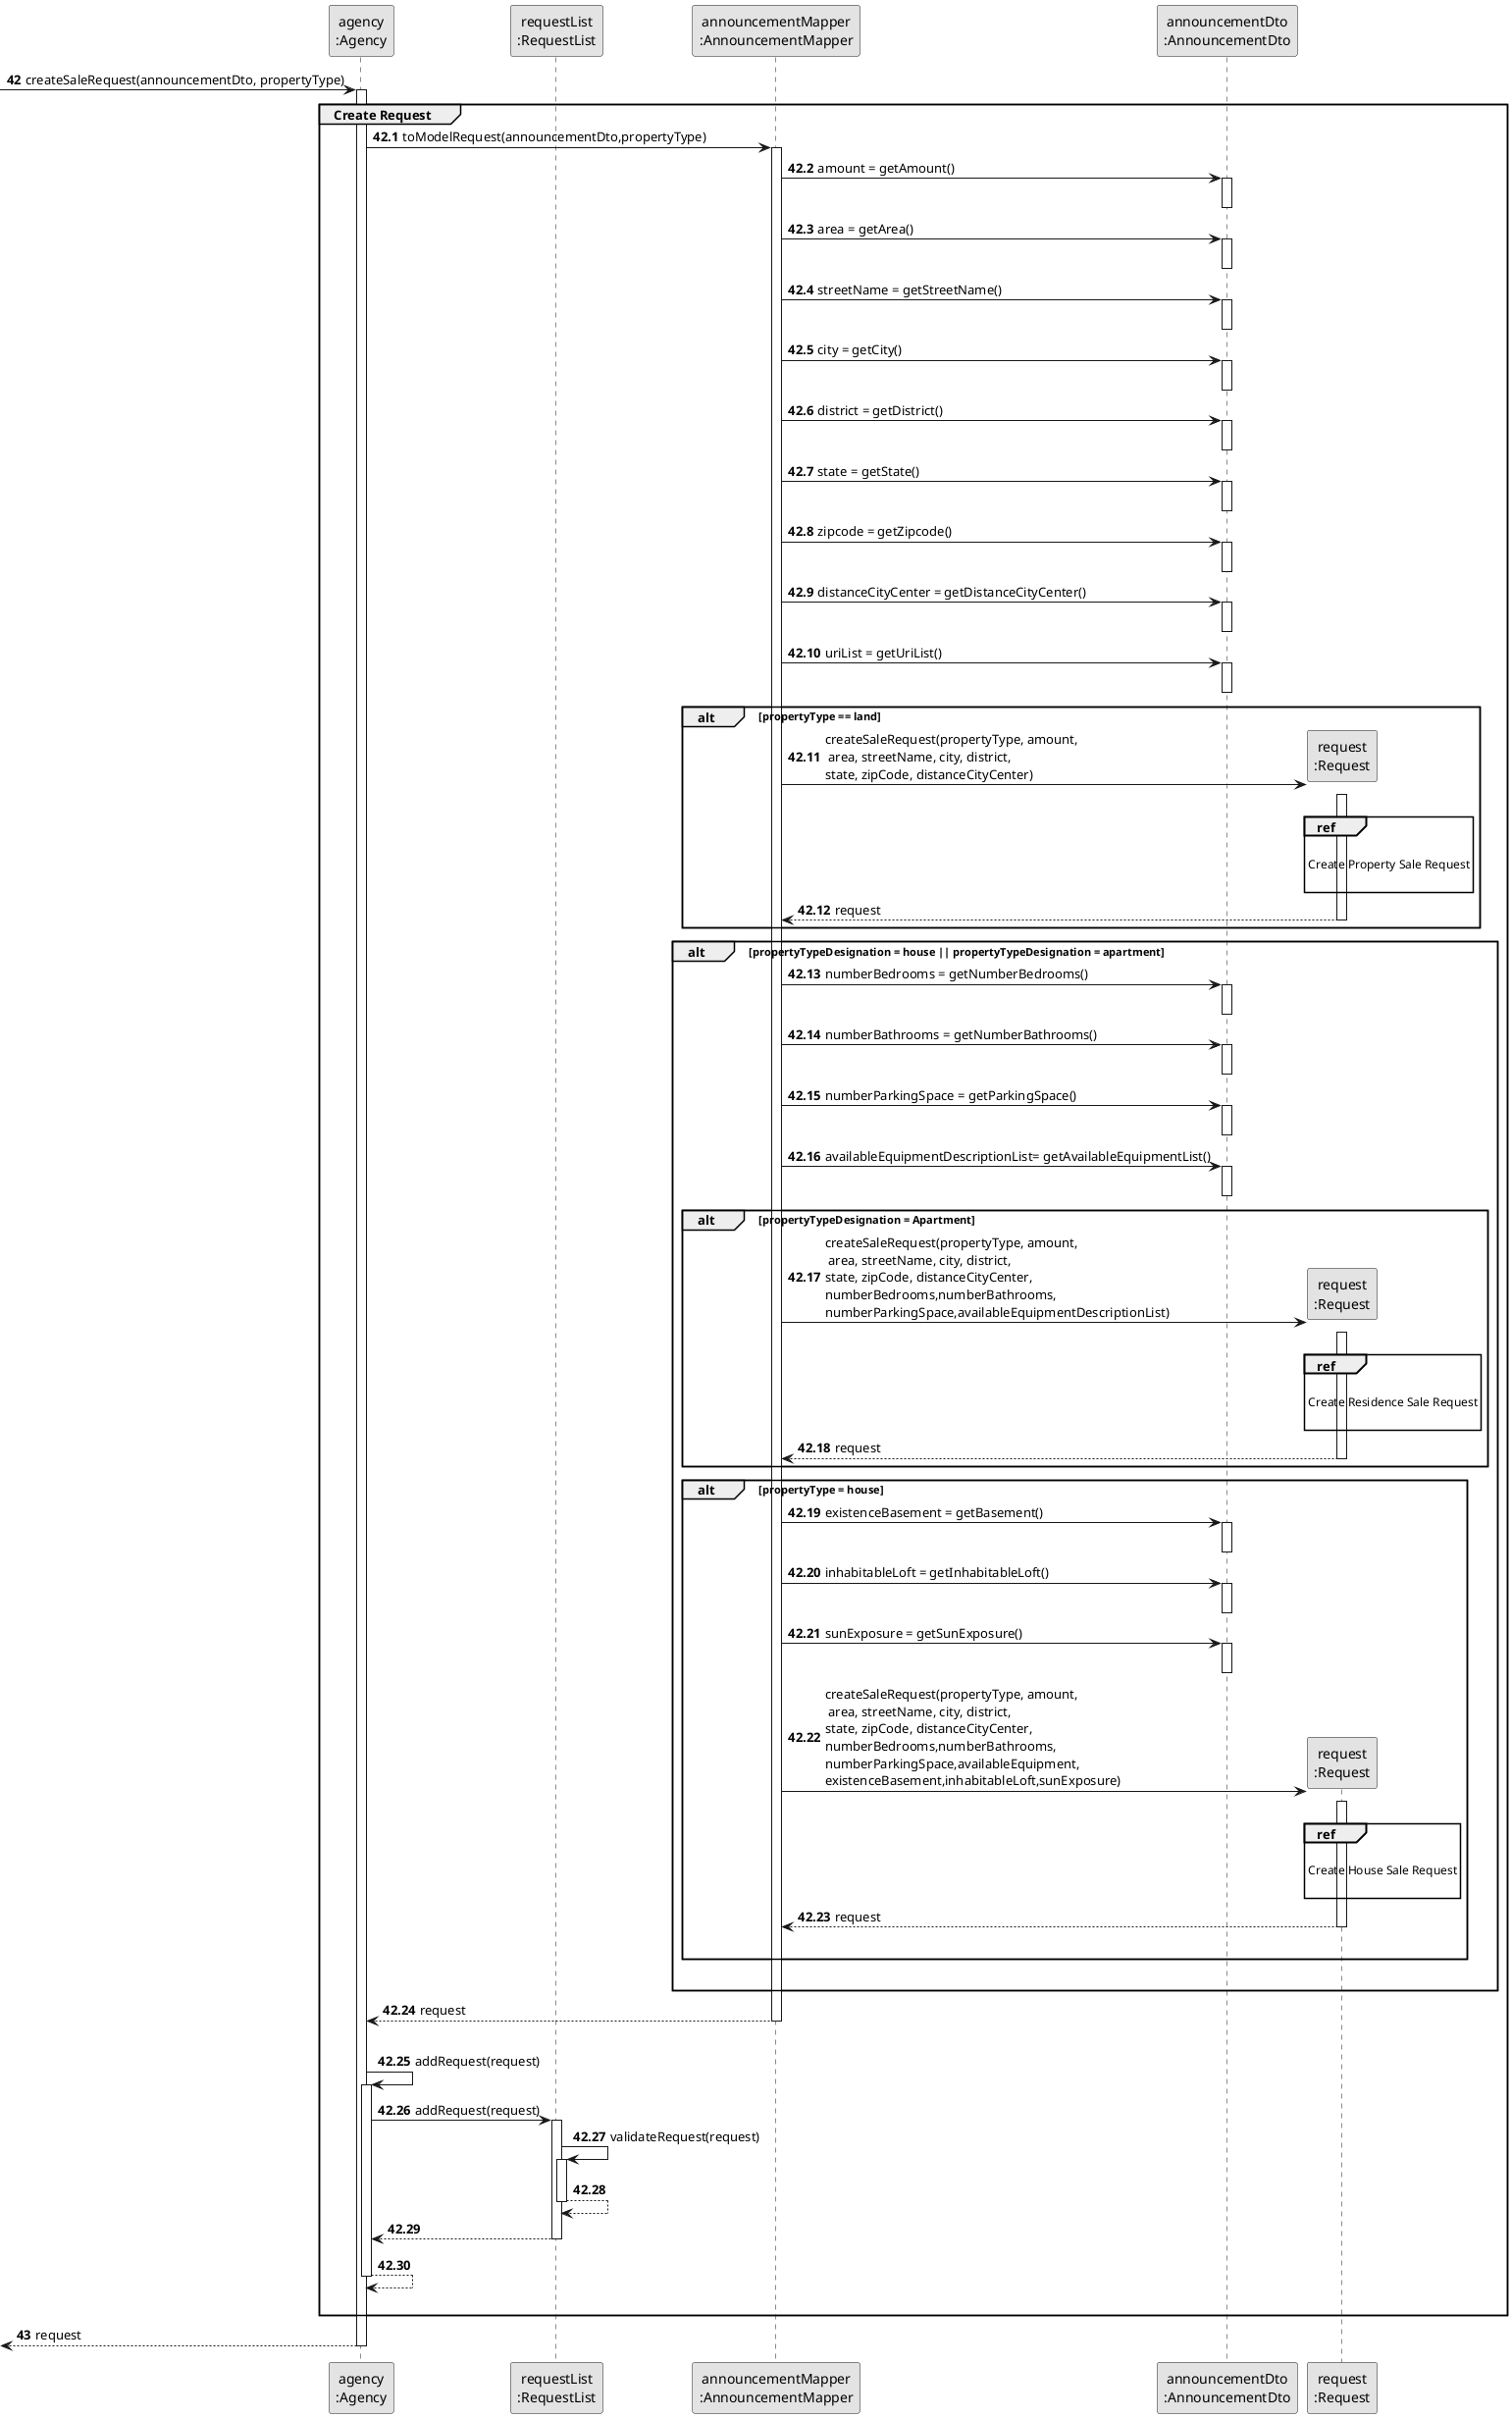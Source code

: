 @startuml
skinparam monochrome true
skinparam packageStyle rectangle
skinparam shadowing false

participant "agency\n:Agency" as AGENCY
participant "requestList\n:RequestList" as REPLIST
participant "announcementMapper\n:AnnouncementMapper" as MAPPER
participant "announcementDto\n:AnnouncementDto" as DTO
participant "request\n:Request" as REQUEST



autonumber 42

        -> AGENCY: createSaleRequest(announcementDto, propertyType)
         activate AGENCY

autonumber 42.1

    group Create Request

        AGENCY -> MAPPER: toModelRequest(announcementDto,propertyType)
        activate MAPPER

        MAPPER -> DTO : amount = getAmount()
        activate DTO
        deactivate DTO

        MAPPER -> DTO : area = getArea()
        activate DTO
        deactivate DTO

        MAPPER -> DTO : streetName = getStreetName()
        activate DTO
        deactivate DTO

        MAPPER -> DTO : city = getCity()
        activate DTO
        deactivate DTO

        MAPPER -> DTO : district = getDistrict()
        activate DTO
        deactivate DTO

        MAPPER -> DTO : state = getState()
        activate DTO
        deactivate DTO

        MAPPER -> DTO : zipcode = getZipcode()
        activate DTO
        deactivate DTO

        MAPPER -> DTO : distanceCityCenter = getDistanceCityCenter()
        activate DTO
        deactivate DTO

        MAPPER -> DTO: uriList = getUriList()
        activate DTO
        deactivate DTO
        alt propertyType == land

        MAPPER -> REQUEST **: createSaleRequest(propertyType, amount,\n area, streetName, city, district,\nstate, zipCode, distanceCityCenter)
        activate REQUEST
            |||
           ref over REQUEST

                Create Property Sale Request

           end ref

        REQUEST --> MAPPER : request
        deactivate REQUEST
        end alt

        alt propertyTypeDesignation = house || propertyTypeDesignation = apartment

            MAPPER -> DTO : numberBedrooms = getNumberBedrooms()
            activate DTO
            deactivate DTO

            MAPPER -> DTO : numberBathrooms = getNumberBathrooms()
            activate DTO
            deactivate DTO

            MAPPER -> DTO : numberParkingSpace = getParkingSpace()
            activate DTO
            deactivate DTO

            MAPPER -> DTO : availableEquipmentDescriptionList= getAvailableEquipmentList()
            activate DTO
            deactivate DTO


                alt propertyTypeDesignation = Apartment
            MAPPER -> REQUEST **: createSaleRequest(propertyType, amount,\n area, streetName, city, district,\nstate, zipCode, distanceCityCenter,\nnumberBedrooms,numberBathrooms,\nnumberParkingSpace,availableEquipmentDescriptionList)
            activate REQUEST

                  |||
                  ref over REQUEST

                       Create Residence Sale Request

                  end ref


            REQUEST --> MAPPER : request
            deactivate REQUEST
        end alt

        alt propertyType = house

            MAPPER -> DTO : existenceBasement = getBasement()
            activate DTO
            deactivate DTO

            MAPPER -> DTO : inhabitableLoft = getInhabitableLoft()
            activate DTO
            deactivate DTO

            MAPPER -> DTO : sunExposure = getSunExposure()
            activate DTO
            deactivate DTO

             MAPPER -> REQUEST **: createSaleRequest(propertyType, amount,\n area, streetName, city, district,\nstate, zipCode, distanceCityCenter,\nnumberBedrooms,numberBathrooms,\nnumberParkingSpace,availableEquipment,\nexistenceBasement,inhabitableLoft,sunExposure)
             activate REQUEST

                  |||
                  ref over REQUEST

                       Create House Sale Request

                  end ref

            REQUEST --> MAPPER : request
            deactivate REQUEST
             |||
             end alt

            |||
             end alt
            MAPPER --> AGENCY: request
            deactivate MAPPER
            |||
            AGENCY -> AGENCY: addRequest(request)
            activate AGENCY

            AGENCY -> REPLIST : addRequest(request)
            activate REPLIST

                REPLIST -> REPLIST: validateRequest(request)
                activate REPLIST
                REPLIST --> REPLIST
                deactivate REPLIST

            REPLIST --> AGENCY
            deactivate REPLIST

            AGENCY --> AGENCY
            deactivate AGENCY
    |||
    end

autonumber 43
        <-- AGENCY: request
        deactivate AGENCY


@enduml